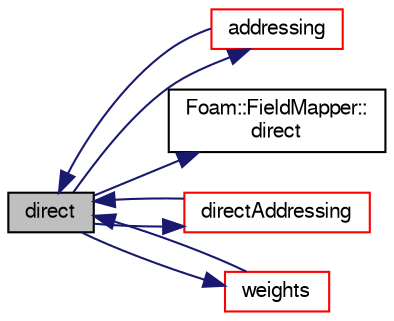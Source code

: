 digraph "direct"
{
  bgcolor="transparent";
  edge [fontname="FreeSans",fontsize="10",labelfontname="FreeSans",labelfontsize="10"];
  node [fontname="FreeSans",fontsize="10",shape=record];
  rankdir="LR";
  Node11 [label="direct",height=0.2,width=0.4,color="black", fillcolor="grey75", style="filled", fontcolor="black"];
  Node11 -> Node12 [color="midnightblue",fontsize="10",style="solid",fontname="FreeSans"];
  Node12 [label="addressing",height=0.2,width=0.4,color="red",URL="$a27266.html#a1f1e6ad48f2307dde714ff636a674255",tooltip="Return interpolated addressing. "];
  Node12 -> Node11 [color="midnightblue",fontsize="10",style="solid",fontname="FreeSans"];
  Node11 -> Node56 [color="midnightblue",fontsize="10",style="solid",fontname="FreeSans"];
  Node56 [label="Foam::FieldMapper::\ldirect",height=0.2,width=0.4,color="black",URL="$a26474.html#a2872814a20c47b17897a64b677abac96"];
  Node11 -> Node57 [color="midnightblue",fontsize="10",style="solid",fontname="FreeSans"];
  Node57 [label="directAddressing",height=0.2,width=0.4,color="red",URL="$a27266.html#a2effcb6338f9af42bdeb26164f0fa3f7",tooltip="Return direct addressing. "];
  Node57 -> Node11 [color="midnightblue",fontsize="10",style="solid",fontname="FreeSans"];
  Node11 -> Node58 [color="midnightblue",fontsize="10",style="solid",fontname="FreeSans"];
  Node58 [label="weights",height=0.2,width=0.4,color="red",URL="$a27266.html#a1fd4a2f64cac43657951dfb728c9b1db",tooltip="Return interpolaion weights. "];
  Node58 -> Node11 [color="midnightblue",fontsize="10",style="solid",fontname="FreeSans"];
}
